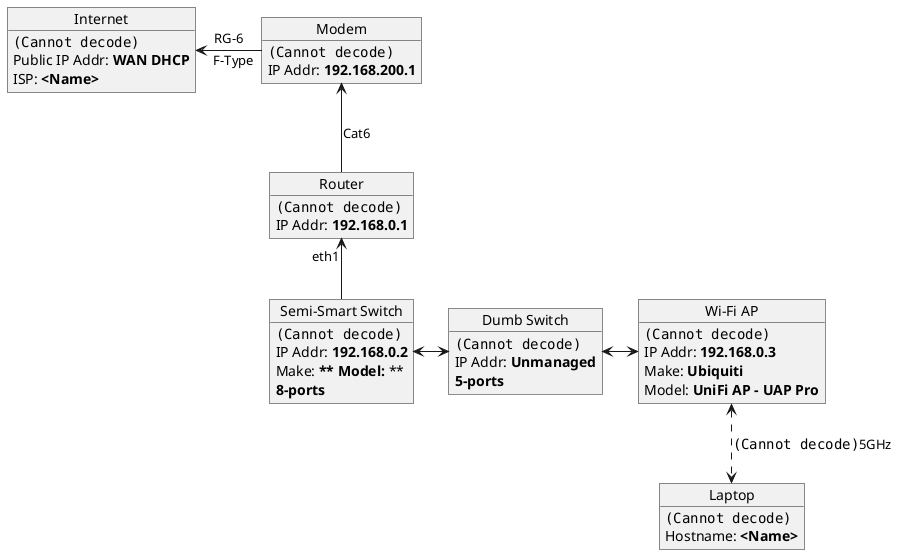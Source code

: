 @startuml Demo Networking Diagram

object "Internet" as internet
internet : <img:"networking_icons/cloud_internet_128px.png">
internet : Public IP Addr: **WAN DHCP**
internet : ISP: **<Name>**

object "Modem" as modem
modem : <img:"networking_icons/modem-router_square-bw_128px.png">
modem : IP Addr: **192.168.200.1**

object "Router" as router
router : <img:"networking_icons/router_circle-with-four-arrow-incoming-inside_128px.png">
router : IP Addr: **192.168.0.1**

object "Semi-Smart Switch" as switch1
switch1 : <img:"networking_icons/switch_symbol-bw-ios-7_128px.png">
switch1 : IP Addr: **192.168.0.2**
switch1 : Make: **** Model: ****
switch1 : **8-ports**

object "Dumb Switch" as switch2
switch2 : <img:"networking_icons/switch_symbol-bw-ios-7_128px.png">
switch2 : IP Addr: **Unmanaged**
switch2 : **5-ports**

object "Wi-Fi AP" as wifiap1
wifiap1 : <img:"networking_icons/antenna_tower-3-legs-omni-signal_128px.png">
wifiap1 : IP Addr: **192.168.0.3**
wifiap1 : Make: **Ubiquiti** 
wifiap1 : Model: **UniFi AP - UAP Pro**

object "Laptop" as laptop1
laptop1 : <img:"networking_icons/laptop_black-keyboard-white-touchpad_064px.png">
laptop1 : Hostname: **<Name>**

internet <- "F-Type" modem : RG-6
modem <-- router : Cat6
router "eth1" <-- switch1
switch1 <-> switch2
switch2 <-> wifiap1
wifiap1 <..> laptop1 : <img:"networking_icons/wifi-signal-symbol_square-bars_016px.png">5GHz

@enduml
